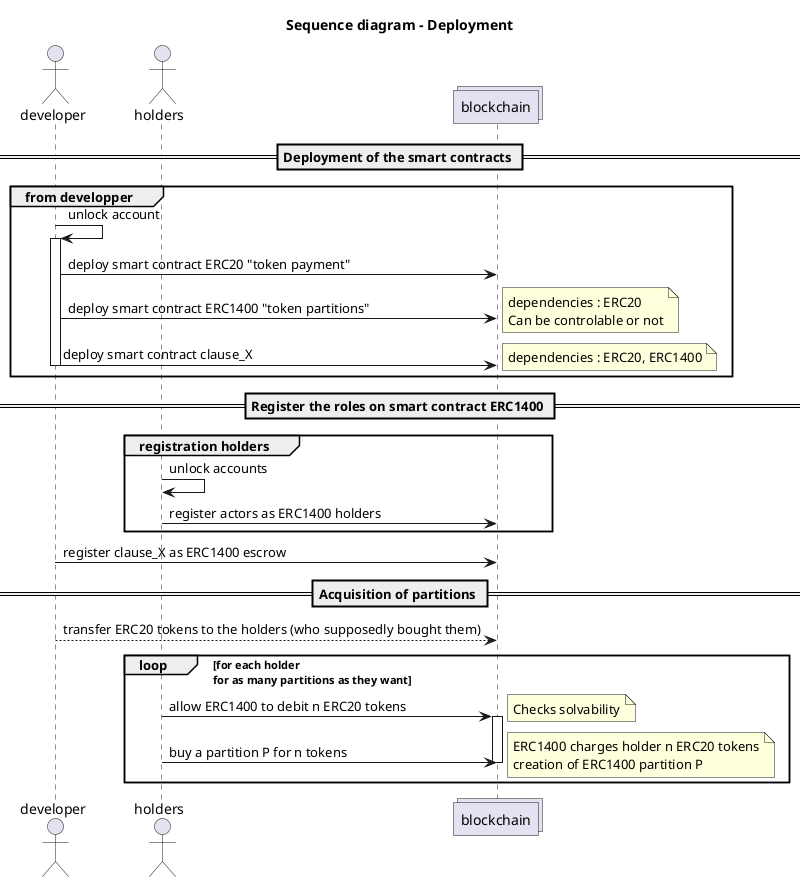 @startuml

title Sequence diagram - Deployment

actor developer
actor holders
collections blockchain

== Deployment of the smart contracts ==

group from developper
developer -> developer : unlock account
activate developer
developer -> blockchain : deploy smart contract ERC20 "token payment"
developer -> blockchain : deploy smart contract ERC1400 "token partitions"
note right
dependencies : ERC20
Can be controlable or not
end note
developer -> blockchain : deploy smart contract clause_X
note right
dependencies : ERC20, ERC1400
end note
deactivate developer
end

== Register the roles on smart contract ERC1400 ==

group registration holders

holders -> holders : unlock accounts
holders -> blockchain : register actors as ERC1400 holders
end

developer -> blockchain : register clause_X as ERC1400 escrow

== Acquisition of partitions ==

developer --> blockchain : transfer ERC20 tokens to the holders (who supposedly bought them)


loop for each holder \nfor as many partitions as they want

holders -> blockchain : allow ERC1400 to debit n ERC20 tokens
activate blockchain
note right
Checks solvability
end note
holders -> blockchain : buy a partition P for n tokens
note right
ERC1400 charges holder n ERC20 tokens
creation of ERC1400 partition P
end note
deactivate blockchain
end


@enduml